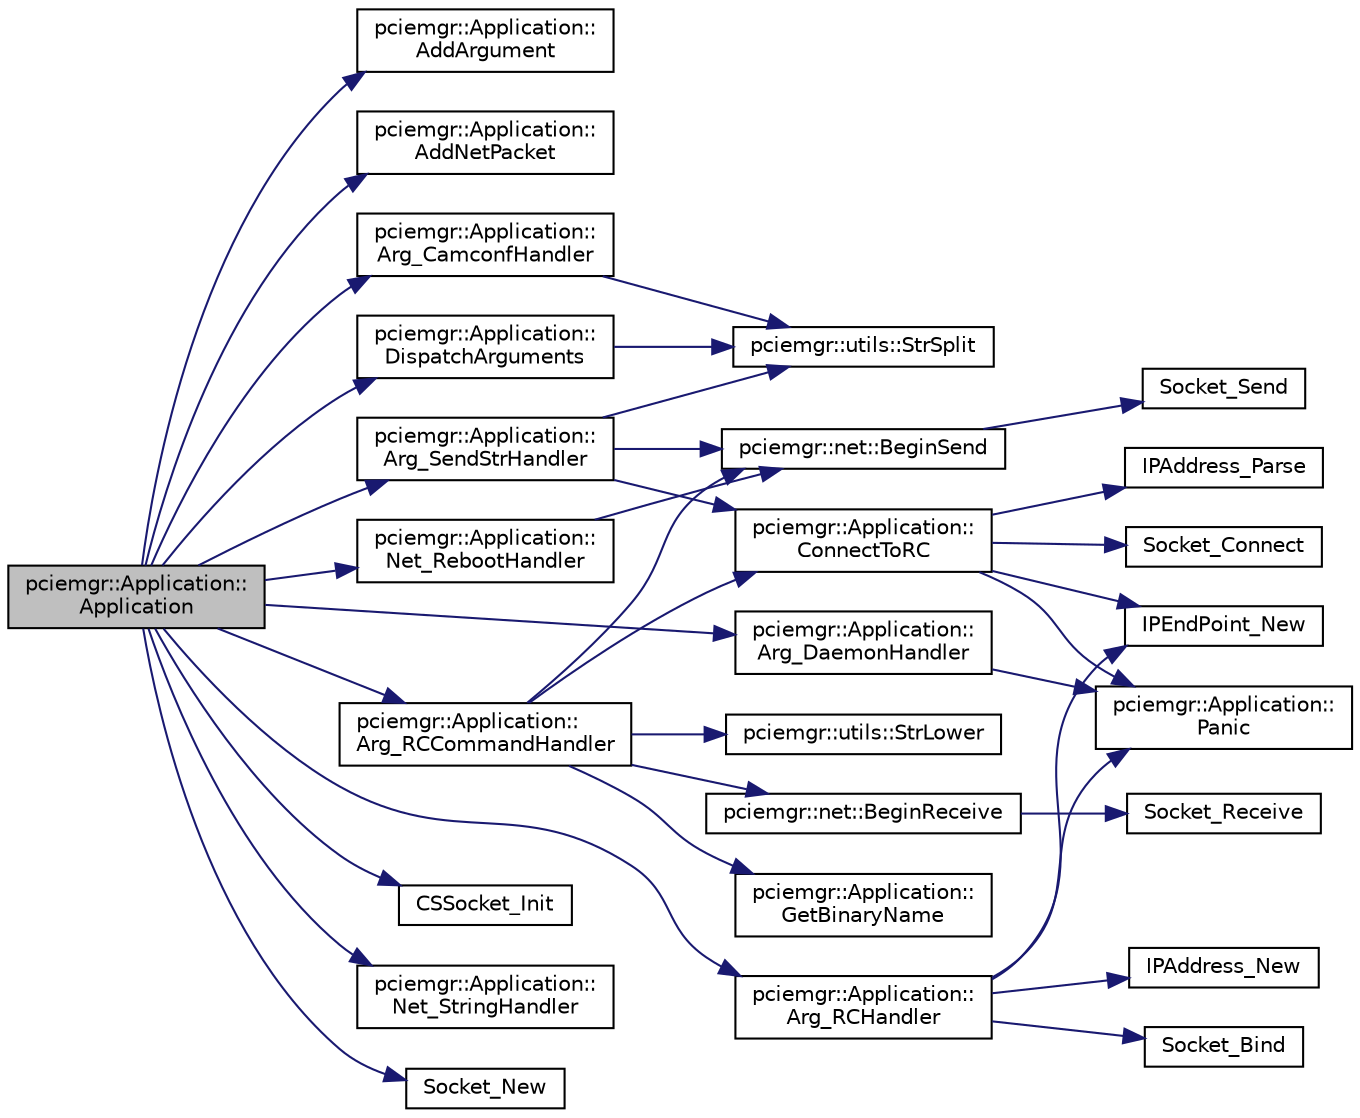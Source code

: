 digraph "pciemgr::Application::Application"
{
 // LATEX_PDF_SIZE
  edge [fontname="Helvetica",fontsize="10",labelfontname="Helvetica",labelfontsize="10"];
  node [fontname="Helvetica",fontsize="10",shape=record];
  rankdir="LR";
  Node1 [label="pciemgr::Application::\lApplication",height=0.2,width=0.4,color="black", fillcolor="grey75", style="filled", fontcolor="black",tooltip=" "];
  Node1 -> Node2 [color="midnightblue",fontsize="10",style="solid",fontname="Helvetica"];
  Node2 [label="pciemgr::Application::\lAddArgument",height=0.2,width=0.4,color="black", fillcolor="white", style="filled",URL="$classmgrd_1_1_application.html#a82d23cbaaa18729240fd74c0f0ad10f2",tooltip=" "];
  Node1 -> Node3 [color="midnightblue",fontsize="10",style="solid",fontname="Helvetica"];
  Node3 [label="pciemgr::Application::\lAddNetPacket",height=0.2,width=0.4,color="black", fillcolor="white", style="filled",URL="$classmgrd_1_1_application.html#ab9ef131af332eb69b35cc1c7c0918d4b",tooltip=" "];
  Node1 -> Node4 [color="midnightblue",fontsize="10",style="solid",fontname="Helvetica"];
  Node4 [label="pciemgr::Application::\lArg_CamconfHandler",height=0.2,width=0.4,color="black", fillcolor="white", style="filled",URL="$classmgrd_1_1_application.html#a77a33e67573a1b60fd11ba8556acb2cc",tooltip=" "];
  Node4 -> Node5 [color="midnightblue",fontsize="10",style="solid",fontname="Helvetica"];
  Node5 [label="pciemgr::utils::StrSplit",height=0.2,width=0.4,color="black", fillcolor="white", style="filled",URL="$namespacemgrd_1_1utils.html#a5af072e562e1e77d50cd66cc6f2216d3",tooltip=" "];
  Node1 -> Node6 [color="midnightblue",fontsize="10",style="solid",fontname="Helvetica"];
  Node6 [label="pciemgr::Application::\lArg_DaemonHandler",height=0.2,width=0.4,color="black", fillcolor="white", style="filled",URL="$classmgrd_1_1_application.html#a2922db9c37e33ad2335f7168dcfe961a",tooltip=" "];
  Node6 -> Node7 [color="midnightblue",fontsize="10",style="solid",fontname="Helvetica"];
  Node7 [label="pciemgr::Application::\lPanic",height=0.2,width=0.4,color="black", fillcolor="white", style="filled",URL="$classmgrd_1_1_application.html#a455cb993a2a1ce99711012c240e728a2",tooltip=" "];
  Node1 -> Node8 [color="midnightblue",fontsize="10",style="solid",fontname="Helvetica"];
  Node8 [label="pciemgr::Application::\lArg_RCCommandHandler",height=0.2,width=0.4,color="black", fillcolor="white", style="filled",URL="$classmgrd_1_1_application.html#aa725557df4d5d82f8847c32a6a523cbb",tooltip=" "];
  Node8 -> Node9 [color="midnightblue",fontsize="10",style="solid",fontname="Helvetica"];
  Node9 [label="pciemgr::net::BeginReceive",height=0.2,width=0.4,color="black", fillcolor="white", style="filled",URL="$namespacemgrd_1_1net.html#a103009932c54da750ead52207be13db3",tooltip=" "];
  Node9 -> Node10 [color="midnightblue",fontsize="10",style="solid",fontname="Helvetica"];
  Node10 [label="Socket_Receive",height=0.2,width=0.4,color="black", fillcolor="white", style="filled",URL="$_c_s_socket_8h.html#ad25ae740142e1206702c1fdec7411710",tooltip=" "];
  Node8 -> Node11 [color="midnightblue",fontsize="10",style="solid",fontname="Helvetica"];
  Node11 [label="pciemgr::net::BeginSend",height=0.2,width=0.4,color="black", fillcolor="white", style="filled",URL="$namespacemgrd_1_1net.html#ae9ab81602f337c69c1f72cef4581e01f",tooltip=" "];
  Node11 -> Node12 [color="midnightblue",fontsize="10",style="solid",fontname="Helvetica"];
  Node12 [label="Socket_Send",height=0.2,width=0.4,color="black", fillcolor="white", style="filled",URL="$_c_s_socket_8h.html#a51136fde305e77ce91ccc0bb1ec6126b",tooltip=" "];
  Node8 -> Node13 [color="midnightblue",fontsize="10",style="solid",fontname="Helvetica"];
  Node13 [label="pciemgr::Application::\lConnectToRC",height=0.2,width=0.4,color="black", fillcolor="white", style="filled",URL="$classmgrd_1_1_application.html#ad7ecb45942c1a35786c9c13d27e4799c",tooltip=" "];
  Node13 -> Node14 [color="midnightblue",fontsize="10",style="solid",fontname="Helvetica"];
  Node14 [label="IPAddress_Parse",height=0.2,width=0.4,color="black", fillcolor="white", style="filled",URL="$_c_s_socket_8h.html#a22e190ead89a54e8e8cb956f550cd80e",tooltip=" "];
  Node13 -> Node15 [color="midnightblue",fontsize="10",style="solid",fontname="Helvetica"];
  Node15 [label="IPEndPoint_New",height=0.2,width=0.4,color="black", fillcolor="white", style="filled",URL="$_c_s_socket_8h.html#aba77d2d9056a85a64187f90261e13a8c",tooltip=" "];
  Node13 -> Node7 [color="midnightblue",fontsize="10",style="solid",fontname="Helvetica"];
  Node13 -> Node16 [color="midnightblue",fontsize="10",style="solid",fontname="Helvetica"];
  Node16 [label="Socket_Connect",height=0.2,width=0.4,color="black", fillcolor="white", style="filled",URL="$_c_s_socket_8h.html#a23a8cae162db8e985292c8fc5f47d517",tooltip=" "];
  Node8 -> Node17 [color="midnightblue",fontsize="10",style="solid",fontname="Helvetica"];
  Node17 [label="pciemgr::Application::\lGetBinaryName",height=0.2,width=0.4,color="black", fillcolor="white", style="filled",URL="$classmgrd_1_1_application.html#a7a35fde75f3b740644962258e1015631",tooltip=" "];
  Node8 -> Node18 [color="midnightblue",fontsize="10",style="solid",fontname="Helvetica"];
  Node18 [label="pciemgr::utils::StrLower",height=0.2,width=0.4,color="black", fillcolor="white", style="filled",URL="$namespacemgrd_1_1utils.html#ad1b5816afc89ccf1a852936077c43f28",tooltip=" "];
  Node1 -> Node19 [color="midnightblue",fontsize="10",style="solid",fontname="Helvetica"];
  Node19 [label="pciemgr::Application::\lArg_RCHandler",height=0.2,width=0.4,color="black", fillcolor="white", style="filled",URL="$classmgrd_1_1_application.html#ac9c1d1637207e990df159846a979ad15",tooltip=" "];
  Node19 -> Node20 [color="midnightblue",fontsize="10",style="solid",fontname="Helvetica"];
  Node20 [label="IPAddress_New",height=0.2,width=0.4,color="black", fillcolor="white", style="filled",URL="$_c_s_socket_8h.html#afae3523015eb93c57145b6520e4ecff7",tooltip=" "];
  Node19 -> Node15 [color="midnightblue",fontsize="10",style="solid",fontname="Helvetica"];
  Node19 -> Node7 [color="midnightblue",fontsize="10",style="solid",fontname="Helvetica"];
  Node19 -> Node21 [color="midnightblue",fontsize="10",style="solid",fontname="Helvetica"];
  Node21 [label="Socket_Bind",height=0.2,width=0.4,color="black", fillcolor="white", style="filled",URL="$_c_s_socket_8h.html#a9b54c8d01c2031ec04123c4fd7ed9799",tooltip=" "];
  Node1 -> Node22 [color="midnightblue",fontsize="10",style="solid",fontname="Helvetica"];
  Node22 [label="pciemgr::Application::\lArg_SendStrHandler",height=0.2,width=0.4,color="black", fillcolor="white", style="filled",URL="$classmgrd_1_1_application.html#ab34fe139156438d537d3a68548b2ffc4",tooltip=" "];
  Node22 -> Node11 [color="midnightblue",fontsize="10",style="solid",fontname="Helvetica"];
  Node22 -> Node13 [color="midnightblue",fontsize="10",style="solid",fontname="Helvetica"];
  Node22 -> Node5 [color="midnightblue",fontsize="10",style="solid",fontname="Helvetica"];
  Node1 -> Node23 [color="midnightblue",fontsize="10",style="solid",fontname="Helvetica"];
  Node23 [label="CSSocket_Init",height=0.2,width=0.4,color="black", fillcolor="white", style="filled",URL="$_c_s_socket_8h.html#a0c28c156c4b896f91b6f79c323c2b966",tooltip=" "];
  Node1 -> Node24 [color="midnightblue",fontsize="10",style="solid",fontname="Helvetica"];
  Node24 [label="pciemgr::Application::\lDispatchArguments",height=0.2,width=0.4,color="black", fillcolor="white", style="filled",URL="$classmgrd_1_1_application.html#aafa37d62c01ac2adb695f0f0115fe52a",tooltip=" "];
  Node24 -> Node5 [color="midnightblue",fontsize="10",style="solid",fontname="Helvetica"];
  Node1 -> Node25 [color="midnightblue",fontsize="10",style="solid",fontname="Helvetica"];
  Node25 [label="pciemgr::Application::\lNet_RebootHandler",height=0.2,width=0.4,color="black", fillcolor="white", style="filled",URL="$classmgrd_1_1_application.html#a3719a0b09e5374d448ef510a7d1813bb",tooltip=" "];
  Node25 -> Node11 [color="midnightblue",fontsize="10",style="solid",fontname="Helvetica"];
  Node1 -> Node26 [color="midnightblue",fontsize="10",style="solid",fontname="Helvetica"];
  Node26 [label="pciemgr::Application::\lNet_StringHandler",height=0.2,width=0.4,color="black", fillcolor="white", style="filled",URL="$classmgrd_1_1_application.html#a7e2765907e6c012f5721900ffab17f04",tooltip=" "];
  Node1 -> Node27 [color="midnightblue",fontsize="10",style="solid",fontname="Helvetica"];
  Node27 [label="Socket_New",height=0.2,width=0.4,color="black", fillcolor="white", style="filled",URL="$_c_s_socket_8h.html#a6d23d3fcddcc623dba59e513656fc6d5",tooltip=" "];
}
